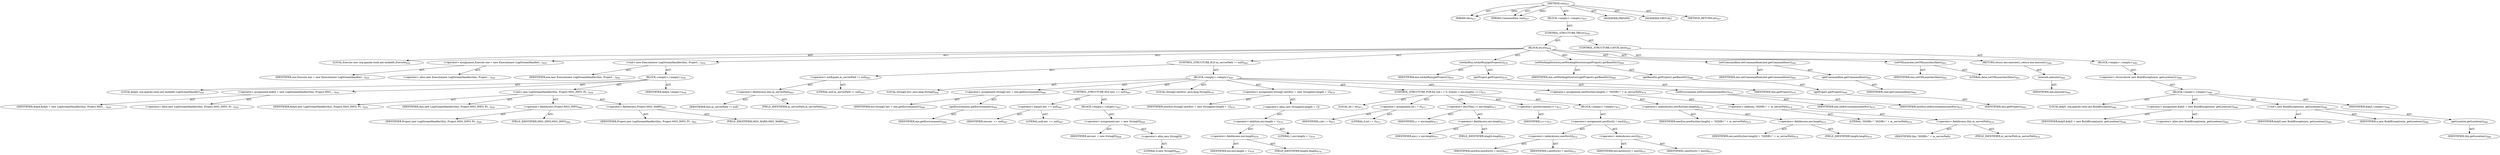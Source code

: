 digraph "run" {  
"111669149747" [label = <(METHOD,run)<SUB>657</SUB>> ]
"115964117000" [label = <(PARAM,this)<SUB>657</SUB>> ]
"115964117071" [label = <(PARAM,Commandline cmd)<SUB>657</SUB>> ]
"25769803888" [label = <(BLOCK,&lt;empty&gt;,&lt;empty&gt;)<SUB>657</SUB>> ]
"47244640313" [label = <(CONTROL_STRUCTURE,TRY,try)<SUB>658</SUB>> ]
"25769803889" [label = <(BLOCK,try,try)<SUB>658</SUB>> ]
"94489280527" [label = <(LOCAL,Execute exe: org.apache.tools.ant.taskdefs.Execute)<SUB>659</SUB>> ]
"30064771431" [label = <(&lt;operator&gt;.assignment,Execute exe = new Execute(new LogStreamHandler(...)<SUB>659</SUB>> ]
"68719477015" [label = <(IDENTIFIER,exe,Execute exe = new Execute(new LogStreamHandler(...)<SUB>659</SUB>> ]
"30064771432" [label = <(&lt;operator&gt;.alloc,new Execute(new LogStreamHandler(this, Project....)<SUB>659</SUB>> ]
"30064771433" [label = <(&lt;init&gt;,new Execute(new LogStreamHandler(this, Project....)<SUB>659</SUB>> ]
"68719477016" [label = <(IDENTIFIER,exe,new Execute(new LogStreamHandler(this, Project....)<SUB>659</SUB>> ]
"25769803890" [label = <(BLOCK,&lt;empty&gt;,&lt;empty&gt;)<SUB>659</SUB>> ]
"94489280528" [label = <(LOCAL,$obj4: org.apache.tools.ant.taskdefs.LogStreamHandler)<SUB>659</SUB>> ]
"30064771434" [label = <(&lt;operator&gt;.assignment,$obj4 = new LogStreamHandler(this, Project.MSG_...)<SUB>659</SUB>> ]
"68719477017" [label = <(IDENTIFIER,$obj4,$obj4 = new LogStreamHandler(this, Project.MSG_...)<SUB>659</SUB>> ]
"30064771435" [label = <(&lt;operator&gt;.alloc,new LogStreamHandler(this, Project.MSG_INFO, Pr...)<SUB>659</SUB>> ]
"30064771436" [label = <(&lt;init&gt;,new LogStreamHandler(this, Project.MSG_INFO, Pr...)<SUB>659</SUB>> ]
"68719477018" [label = <(IDENTIFIER,$obj4,new LogStreamHandler(this, Project.MSG_INFO, Pr...)<SUB>659</SUB>> ]
"68719476756" [label = <(IDENTIFIER,this,new LogStreamHandler(this, Project.MSG_INFO, Pr...)<SUB>659</SUB>> ]
"30064771437" [label = <(&lt;operator&gt;.fieldAccess,Project.MSG_INFO)<SUB>660</SUB>> ]
"68719477019" [label = <(IDENTIFIER,Project,new LogStreamHandler(this, Project.MSG_INFO, Pr...)<SUB>660</SUB>> ]
"55834574979" [label = <(FIELD_IDENTIFIER,MSG_INFO,MSG_INFO)<SUB>660</SUB>> ]
"30064771438" [label = <(&lt;operator&gt;.fieldAccess,Project.MSG_WARN)<SUB>661</SUB>> ]
"68719477020" [label = <(IDENTIFIER,Project,new LogStreamHandler(this, Project.MSG_INFO, Pr...)<SUB>661</SUB>> ]
"55834574980" [label = <(FIELD_IDENTIFIER,MSG_WARN,MSG_WARN)<SUB>661</SUB>> ]
"68719477021" [label = <(IDENTIFIER,$obj4,&lt;empty&gt;)<SUB>659</SUB>> ]
"47244640314" [label = <(CONTROL_STRUCTURE,IF,if (m_serverPath != null))<SUB>665</SUB>> ]
"30064771439" [label = <(&lt;operator&gt;.notEquals,m_serverPath != null)<SUB>665</SUB>> ]
"30064771440" [label = <(&lt;operator&gt;.fieldAccess,this.m_serverPath)<SUB>665</SUB>> ]
"68719477022" [label = <(IDENTIFIER,this,m_serverPath != null)> ]
"55834574981" [label = <(FIELD_IDENTIFIER,m_serverPath,m_serverPath)<SUB>665</SUB>> ]
"90194313299" [label = <(LITERAL,null,m_serverPath != null)<SUB>665</SUB>> ]
"25769803891" [label = <(BLOCK,&lt;empty&gt;,&lt;empty&gt;)<SUB>665</SUB>> ]
"94489280529" [label = <(LOCAL,String[] env: java.lang.String[])<SUB>666</SUB>> ]
"30064771441" [label = <(&lt;operator&gt;.assignment,String[] env = exe.getEnvironment())<SUB>666</SUB>> ]
"68719477023" [label = <(IDENTIFIER,env,String[] env = exe.getEnvironment())<SUB>666</SUB>> ]
"30064771442" [label = <(getEnvironment,getEnvironment())<SUB>666</SUB>> ]
"68719477024" [label = <(IDENTIFIER,exe,getEnvironment())<SUB>666</SUB>> ]
"47244640315" [label = <(CONTROL_STRUCTURE,IF,if (env == null))<SUB>667</SUB>> ]
"30064771443" [label = <(&lt;operator&gt;.equals,env == null)<SUB>667</SUB>> ]
"68719477025" [label = <(IDENTIFIER,env,env == null)<SUB>667</SUB>> ]
"90194313300" [label = <(LITERAL,null,env == null)<SUB>667</SUB>> ]
"25769803892" [label = <(BLOCK,&lt;empty&gt;,&lt;empty&gt;)<SUB>667</SUB>> ]
"30064771444" [label = <(&lt;operator&gt;.assignment,env = new String[0])<SUB>668</SUB>> ]
"68719477026" [label = <(IDENTIFIER,env,env = new String[0])<SUB>668</SUB>> ]
"30064771445" [label = <(&lt;operator&gt;.alloc,new String[0])> ]
"90194313301" [label = <(LITERAL,0,new String[0])<SUB>668</SUB>> ]
"94489280530" [label = <(LOCAL,String[] newEnv: java.lang.String[])<SUB>670</SUB>> ]
"30064771446" [label = <(&lt;operator&gt;.assignment,String[] newEnv = new String[env.length + 1])<SUB>670</SUB>> ]
"68719477027" [label = <(IDENTIFIER,newEnv,String[] newEnv = new String[env.length + 1])<SUB>670</SUB>> ]
"30064771447" [label = <(&lt;operator&gt;.alloc,new String[env.length + 1])> ]
"30064771448" [label = <(&lt;operator&gt;.addition,env.length + 1)<SUB>670</SUB>> ]
"30064771449" [label = <(&lt;operator&gt;.fieldAccess,env.length)<SUB>670</SUB>> ]
"68719477028" [label = <(IDENTIFIER,env,env.length + 1)<SUB>670</SUB>> ]
"55834574982" [label = <(FIELD_IDENTIFIER,length,length)<SUB>670</SUB>> ]
"90194313302" [label = <(LITERAL,1,env.length + 1)<SUB>670</SUB>> ]
"47244640316" [label = <(CONTROL_STRUCTURE,FOR,for (int i = 0; Some(i &lt; env.length); i++))<SUB>671</SUB>> ]
"94489280531" [label = <(LOCAL,int i: int)<SUB>671</SUB>> ]
"30064771450" [label = <(&lt;operator&gt;.assignment,int i = 0)<SUB>671</SUB>> ]
"68719477029" [label = <(IDENTIFIER,i,int i = 0)<SUB>671</SUB>> ]
"90194313303" [label = <(LITERAL,0,int i = 0)<SUB>671</SUB>> ]
"30064771451" [label = <(&lt;operator&gt;.lessThan,i &lt; env.length)<SUB>671</SUB>> ]
"68719477030" [label = <(IDENTIFIER,i,i &lt; env.length)<SUB>671</SUB>> ]
"30064771452" [label = <(&lt;operator&gt;.fieldAccess,env.length)<SUB>671</SUB>> ]
"68719477031" [label = <(IDENTIFIER,env,i &lt; env.length)<SUB>671</SUB>> ]
"55834574983" [label = <(FIELD_IDENTIFIER,length,length)<SUB>671</SUB>> ]
"30064771453" [label = <(&lt;operator&gt;.postIncrement,i++)<SUB>671</SUB>> ]
"68719477032" [label = <(IDENTIFIER,i,i++)<SUB>671</SUB>> ]
"25769803893" [label = <(BLOCK,&lt;empty&gt;,&lt;empty&gt;)<SUB>671</SUB>> ]
"30064771454" [label = <(&lt;operator&gt;.assignment,newEnv[i] = env[i])<SUB>672</SUB>> ]
"30064771455" [label = <(&lt;operator&gt;.indexAccess,newEnv[i])<SUB>672</SUB>> ]
"68719477033" [label = <(IDENTIFIER,newEnv,newEnv[i] = env[i])<SUB>672</SUB>> ]
"68719477034" [label = <(IDENTIFIER,i,newEnv[i] = env[i])<SUB>672</SUB>> ]
"30064771456" [label = <(&lt;operator&gt;.indexAccess,env[i])<SUB>672</SUB>> ]
"68719477035" [label = <(IDENTIFIER,env,newEnv[i] = env[i])<SUB>672</SUB>> ]
"68719477036" [label = <(IDENTIFIER,i,newEnv[i] = env[i])<SUB>672</SUB>> ]
"30064771457" [label = <(&lt;operator&gt;.assignment,newEnv[env.length] = &quot;SSDIR=&quot; + m_serverPath)<SUB>674</SUB>> ]
"30064771458" [label = <(&lt;operator&gt;.indexAccess,newEnv[env.length])<SUB>674</SUB>> ]
"68719477037" [label = <(IDENTIFIER,newEnv,newEnv[env.length] = &quot;SSDIR=&quot; + m_serverPath)<SUB>674</SUB>> ]
"30064771459" [label = <(&lt;operator&gt;.fieldAccess,env.length)<SUB>674</SUB>> ]
"68719477038" [label = <(IDENTIFIER,env,newEnv[env.length] = &quot;SSDIR=&quot; + m_serverPath)<SUB>674</SUB>> ]
"55834574984" [label = <(FIELD_IDENTIFIER,length,length)<SUB>674</SUB>> ]
"30064771460" [label = <(&lt;operator&gt;.addition,&quot;SSDIR=&quot; + m_serverPath)<SUB>674</SUB>> ]
"90194313304" [label = <(LITERAL,&quot;SSDIR=&quot;,&quot;SSDIR=&quot; + m_serverPath)<SUB>674</SUB>> ]
"30064771461" [label = <(&lt;operator&gt;.fieldAccess,this.m_serverPath)<SUB>674</SUB>> ]
"68719477039" [label = <(IDENTIFIER,this,&quot;SSDIR=&quot; + m_serverPath)> ]
"55834574985" [label = <(FIELD_IDENTIFIER,m_serverPath,m_serverPath)<SUB>674</SUB>> ]
"30064771462" [label = <(setEnvironment,setEnvironment(newEnv))<SUB>676</SUB>> ]
"68719477040" [label = <(IDENTIFIER,exe,setEnvironment(newEnv))<SUB>676</SUB>> ]
"68719477041" [label = <(IDENTIFIER,newEnv,setEnvironment(newEnv))<SUB>676</SUB>> ]
"30064771463" [label = <(setAntRun,setAntRun(getProject()))<SUB>679</SUB>> ]
"68719477042" [label = <(IDENTIFIER,exe,setAntRun(getProject()))<SUB>679</SUB>> ]
"30064771464" [label = <(getProject,getProject())<SUB>679</SUB>> ]
"68719476757" [label = <(IDENTIFIER,this,getProject())<SUB>679</SUB>> ]
"30064771465" [label = <(setWorkingDirectory,setWorkingDirectory(getProject().getBaseDir()))<SUB>680</SUB>> ]
"68719477043" [label = <(IDENTIFIER,exe,setWorkingDirectory(getProject().getBaseDir()))<SUB>680</SUB>> ]
"30064771466" [label = <(getBaseDir,getProject().getBaseDir())<SUB>680</SUB>> ]
"30064771467" [label = <(getProject,getProject())<SUB>680</SUB>> ]
"68719476758" [label = <(IDENTIFIER,this,getProject())<SUB>680</SUB>> ]
"30064771468" [label = <(setCommandline,setCommandline(cmd.getCommandline()))<SUB>681</SUB>> ]
"68719477044" [label = <(IDENTIFIER,exe,setCommandline(cmd.getCommandline()))<SUB>681</SUB>> ]
"30064771469" [label = <(getCommandline,getCommandline())<SUB>681</SUB>> ]
"68719477045" [label = <(IDENTIFIER,cmd,getCommandline())<SUB>681</SUB>> ]
"30064771470" [label = <(setVMLauncher,setVMLauncher(false))<SUB>683</SUB>> ]
"68719477046" [label = <(IDENTIFIER,exe,setVMLauncher(false))<SUB>683</SUB>> ]
"90194313305" [label = <(LITERAL,false,setVMLauncher(false))<SUB>683</SUB>> ]
"146028888109" [label = <(RETURN,return exe.execute();,return exe.execute();)<SUB>684</SUB>> ]
"30064771471" [label = <(execute,execute())<SUB>684</SUB>> ]
"68719477047" [label = <(IDENTIFIER,exe,execute())<SUB>684</SUB>> ]
"47244640317" [label = <(CONTROL_STRUCTURE,CATCH,catch)<SUB>685</SUB>> ]
"25769803894" [label = <(BLOCK,&lt;empty&gt;,&lt;empty&gt;)<SUB>685</SUB>> ]
"30064771472" [label = <(&lt;operator&gt;.throw,throw new BuildException(e, getLocation());)<SUB>686</SUB>> ]
"25769803895" [label = <(BLOCK,&lt;empty&gt;,&lt;empty&gt;)<SUB>686</SUB>> ]
"94489280532" [label = <(LOCAL,$obj5: org.apache.tools.ant.BuildException)<SUB>686</SUB>> ]
"30064771473" [label = <(&lt;operator&gt;.assignment,$obj5 = new BuildException(e, getLocation()))<SUB>686</SUB>> ]
"68719477048" [label = <(IDENTIFIER,$obj5,$obj5 = new BuildException(e, getLocation()))<SUB>686</SUB>> ]
"30064771474" [label = <(&lt;operator&gt;.alloc,new BuildException(e, getLocation()))<SUB>686</SUB>> ]
"30064771475" [label = <(&lt;init&gt;,new BuildException(e, getLocation()))<SUB>686</SUB>> ]
"68719477049" [label = <(IDENTIFIER,$obj5,new BuildException(e, getLocation()))<SUB>686</SUB>> ]
"68719477050" [label = <(IDENTIFIER,e,new BuildException(e, getLocation()))<SUB>686</SUB>> ]
"30064771476" [label = <(getLocation,getLocation())<SUB>686</SUB>> ]
"68719476759" [label = <(IDENTIFIER,this,getLocation())<SUB>686</SUB>> ]
"68719477051" [label = <(IDENTIFIER,$obj5,&lt;empty&gt;)<SUB>686</SUB>> ]
"133143986304" [label = <(MODIFIER,PRIVATE)> ]
"133143986305" [label = <(MODIFIER,VIRTUAL)> ]
"128849018931" [label = <(METHOD_RETURN,int)<SUB>657</SUB>> ]
  "111669149747" -> "115964117000"  [ label = "AST: "] 
  "111669149747" -> "115964117071"  [ label = "AST: "] 
  "111669149747" -> "25769803888"  [ label = "AST: "] 
  "111669149747" -> "133143986304"  [ label = "AST: "] 
  "111669149747" -> "133143986305"  [ label = "AST: "] 
  "111669149747" -> "128849018931"  [ label = "AST: "] 
  "25769803888" -> "47244640313"  [ label = "AST: "] 
  "47244640313" -> "25769803889"  [ label = "AST: "] 
  "47244640313" -> "47244640317"  [ label = "AST: "] 
  "25769803889" -> "94489280527"  [ label = "AST: "] 
  "25769803889" -> "30064771431"  [ label = "AST: "] 
  "25769803889" -> "30064771433"  [ label = "AST: "] 
  "25769803889" -> "47244640314"  [ label = "AST: "] 
  "25769803889" -> "30064771463"  [ label = "AST: "] 
  "25769803889" -> "30064771465"  [ label = "AST: "] 
  "25769803889" -> "30064771468"  [ label = "AST: "] 
  "25769803889" -> "30064771470"  [ label = "AST: "] 
  "25769803889" -> "146028888109"  [ label = "AST: "] 
  "30064771431" -> "68719477015"  [ label = "AST: "] 
  "30064771431" -> "30064771432"  [ label = "AST: "] 
  "30064771433" -> "68719477016"  [ label = "AST: "] 
  "30064771433" -> "25769803890"  [ label = "AST: "] 
  "25769803890" -> "94489280528"  [ label = "AST: "] 
  "25769803890" -> "30064771434"  [ label = "AST: "] 
  "25769803890" -> "30064771436"  [ label = "AST: "] 
  "25769803890" -> "68719477021"  [ label = "AST: "] 
  "30064771434" -> "68719477017"  [ label = "AST: "] 
  "30064771434" -> "30064771435"  [ label = "AST: "] 
  "30064771436" -> "68719477018"  [ label = "AST: "] 
  "30064771436" -> "68719476756"  [ label = "AST: "] 
  "30064771436" -> "30064771437"  [ label = "AST: "] 
  "30064771436" -> "30064771438"  [ label = "AST: "] 
  "30064771437" -> "68719477019"  [ label = "AST: "] 
  "30064771437" -> "55834574979"  [ label = "AST: "] 
  "30064771438" -> "68719477020"  [ label = "AST: "] 
  "30064771438" -> "55834574980"  [ label = "AST: "] 
  "47244640314" -> "30064771439"  [ label = "AST: "] 
  "47244640314" -> "25769803891"  [ label = "AST: "] 
  "30064771439" -> "30064771440"  [ label = "AST: "] 
  "30064771439" -> "90194313299"  [ label = "AST: "] 
  "30064771440" -> "68719477022"  [ label = "AST: "] 
  "30064771440" -> "55834574981"  [ label = "AST: "] 
  "25769803891" -> "94489280529"  [ label = "AST: "] 
  "25769803891" -> "30064771441"  [ label = "AST: "] 
  "25769803891" -> "47244640315"  [ label = "AST: "] 
  "25769803891" -> "94489280530"  [ label = "AST: "] 
  "25769803891" -> "30064771446"  [ label = "AST: "] 
  "25769803891" -> "47244640316"  [ label = "AST: "] 
  "25769803891" -> "30064771457"  [ label = "AST: "] 
  "25769803891" -> "30064771462"  [ label = "AST: "] 
  "30064771441" -> "68719477023"  [ label = "AST: "] 
  "30064771441" -> "30064771442"  [ label = "AST: "] 
  "30064771442" -> "68719477024"  [ label = "AST: "] 
  "47244640315" -> "30064771443"  [ label = "AST: "] 
  "47244640315" -> "25769803892"  [ label = "AST: "] 
  "30064771443" -> "68719477025"  [ label = "AST: "] 
  "30064771443" -> "90194313300"  [ label = "AST: "] 
  "25769803892" -> "30064771444"  [ label = "AST: "] 
  "30064771444" -> "68719477026"  [ label = "AST: "] 
  "30064771444" -> "30064771445"  [ label = "AST: "] 
  "30064771445" -> "90194313301"  [ label = "AST: "] 
  "30064771446" -> "68719477027"  [ label = "AST: "] 
  "30064771446" -> "30064771447"  [ label = "AST: "] 
  "30064771447" -> "30064771448"  [ label = "AST: "] 
  "30064771448" -> "30064771449"  [ label = "AST: "] 
  "30064771448" -> "90194313302"  [ label = "AST: "] 
  "30064771449" -> "68719477028"  [ label = "AST: "] 
  "30064771449" -> "55834574982"  [ label = "AST: "] 
  "47244640316" -> "94489280531"  [ label = "AST: "] 
  "47244640316" -> "30064771450"  [ label = "AST: "] 
  "47244640316" -> "30064771451"  [ label = "AST: "] 
  "47244640316" -> "30064771453"  [ label = "AST: "] 
  "47244640316" -> "25769803893"  [ label = "AST: "] 
  "30064771450" -> "68719477029"  [ label = "AST: "] 
  "30064771450" -> "90194313303"  [ label = "AST: "] 
  "30064771451" -> "68719477030"  [ label = "AST: "] 
  "30064771451" -> "30064771452"  [ label = "AST: "] 
  "30064771452" -> "68719477031"  [ label = "AST: "] 
  "30064771452" -> "55834574983"  [ label = "AST: "] 
  "30064771453" -> "68719477032"  [ label = "AST: "] 
  "25769803893" -> "30064771454"  [ label = "AST: "] 
  "30064771454" -> "30064771455"  [ label = "AST: "] 
  "30064771454" -> "30064771456"  [ label = "AST: "] 
  "30064771455" -> "68719477033"  [ label = "AST: "] 
  "30064771455" -> "68719477034"  [ label = "AST: "] 
  "30064771456" -> "68719477035"  [ label = "AST: "] 
  "30064771456" -> "68719477036"  [ label = "AST: "] 
  "30064771457" -> "30064771458"  [ label = "AST: "] 
  "30064771457" -> "30064771460"  [ label = "AST: "] 
  "30064771458" -> "68719477037"  [ label = "AST: "] 
  "30064771458" -> "30064771459"  [ label = "AST: "] 
  "30064771459" -> "68719477038"  [ label = "AST: "] 
  "30064771459" -> "55834574984"  [ label = "AST: "] 
  "30064771460" -> "90194313304"  [ label = "AST: "] 
  "30064771460" -> "30064771461"  [ label = "AST: "] 
  "30064771461" -> "68719477039"  [ label = "AST: "] 
  "30064771461" -> "55834574985"  [ label = "AST: "] 
  "30064771462" -> "68719477040"  [ label = "AST: "] 
  "30064771462" -> "68719477041"  [ label = "AST: "] 
  "30064771463" -> "68719477042"  [ label = "AST: "] 
  "30064771463" -> "30064771464"  [ label = "AST: "] 
  "30064771464" -> "68719476757"  [ label = "AST: "] 
  "30064771465" -> "68719477043"  [ label = "AST: "] 
  "30064771465" -> "30064771466"  [ label = "AST: "] 
  "30064771466" -> "30064771467"  [ label = "AST: "] 
  "30064771467" -> "68719476758"  [ label = "AST: "] 
  "30064771468" -> "68719477044"  [ label = "AST: "] 
  "30064771468" -> "30064771469"  [ label = "AST: "] 
  "30064771469" -> "68719477045"  [ label = "AST: "] 
  "30064771470" -> "68719477046"  [ label = "AST: "] 
  "30064771470" -> "90194313305"  [ label = "AST: "] 
  "146028888109" -> "30064771471"  [ label = "AST: "] 
  "30064771471" -> "68719477047"  [ label = "AST: "] 
  "47244640317" -> "25769803894"  [ label = "AST: "] 
  "25769803894" -> "30064771472"  [ label = "AST: "] 
  "30064771472" -> "25769803895"  [ label = "AST: "] 
  "25769803895" -> "94489280532"  [ label = "AST: "] 
  "25769803895" -> "30064771473"  [ label = "AST: "] 
  "25769803895" -> "30064771475"  [ label = "AST: "] 
  "25769803895" -> "68719477051"  [ label = "AST: "] 
  "30064771473" -> "68719477048"  [ label = "AST: "] 
  "30064771473" -> "30064771474"  [ label = "AST: "] 
  "30064771475" -> "68719477049"  [ label = "AST: "] 
  "30064771475" -> "68719477050"  [ label = "AST: "] 
  "30064771475" -> "30064771476"  [ label = "AST: "] 
  "30064771476" -> "68719476759"  [ label = "AST: "] 
  "111669149747" -> "115964117000"  [ label = "DDG: "] 
  "111669149747" -> "115964117071"  [ label = "DDG: "] 
}
